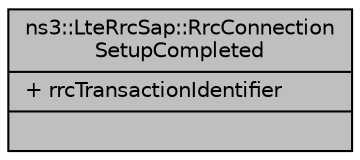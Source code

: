 digraph "ns3::LteRrcSap::RrcConnectionSetupCompleted"
{
  edge [fontname="Helvetica",fontsize="10",labelfontname="Helvetica",labelfontsize="10"];
  node [fontname="Helvetica",fontsize="10",shape=record];
  Node1 [label="{ns3::LteRrcSap::RrcConnection\lSetupCompleted\n|+ rrcTransactionIdentifier\l|}",height=0.2,width=0.4,color="black", fillcolor="grey75", style="filled", fontcolor="black"];
}
